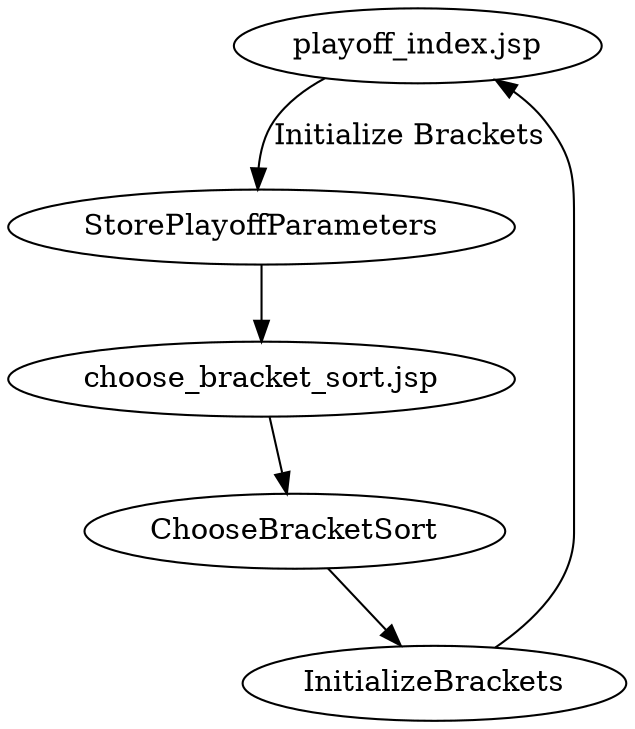 digraph initialize_playoff_bracket {

"playoff_index.jsp" -> StorePlayoffParameters [label="Initialize Brackets"];

StorePlayoffParameters -> "choose_bracket_sort.jsp";

"choose_bracket_sort.jsp" -> ChooseBracketSort;

ChooseBracketSort -> InitializeBrackets;

InitializeBrackets -> "playoff_index.jsp";
}
